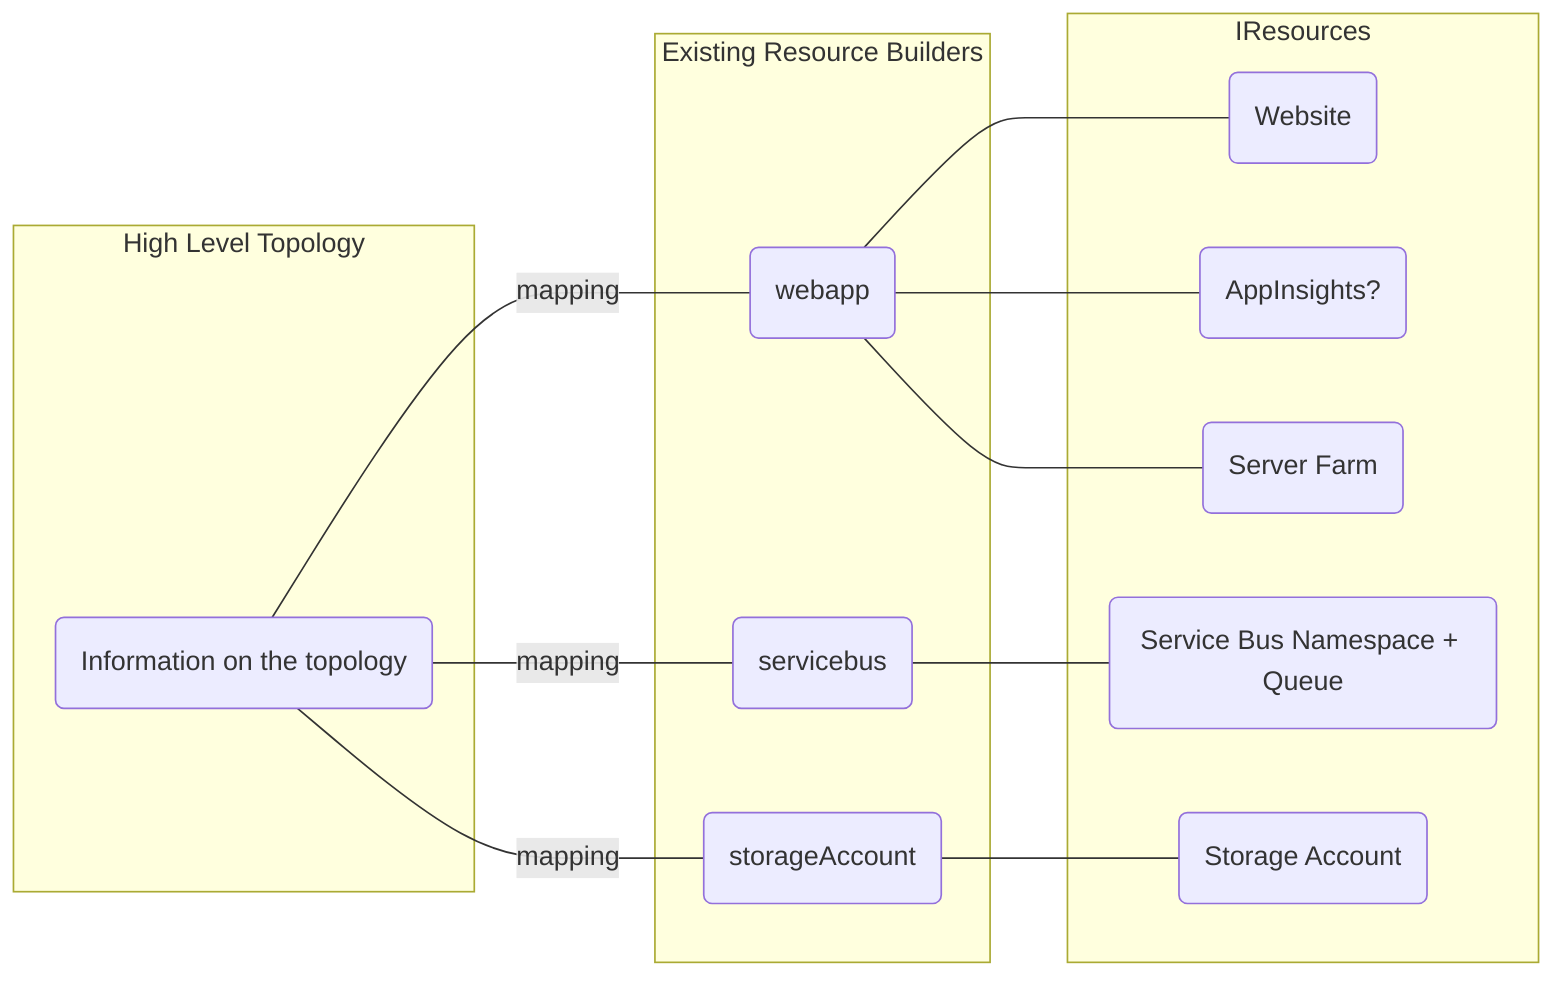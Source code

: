 graph RL
subgraph High Level Topology
E(Information on the topology)
end
subgraph Existing Resource Builders
A(webapp) --mapping--- E
C(servicebus) --mapping--- E
D(storageAccount) --mapping--- E
end
subgraph IResources
Z(Website) ---A
V(AppInsights?) ---A
X(Server Farm) ---A
Y(Service Bus Namespace + Queue) ---C
W(Storage Account) ---D
end